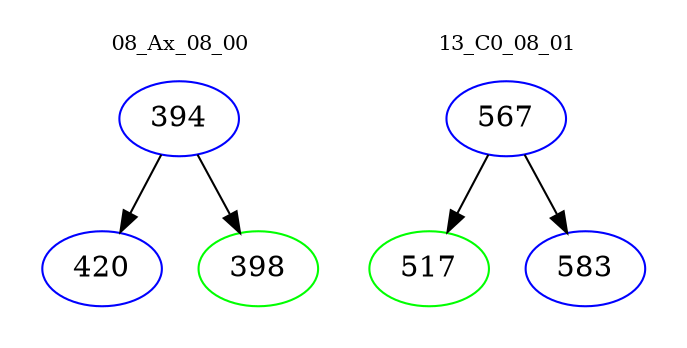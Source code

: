 digraph{
subgraph cluster_0 {
color = white
label = "08_Ax_08_00";
fontsize=10;
T0_394 [label="394", color="blue"]
T0_394 -> T0_420 [color="black"]
T0_420 [label="420", color="blue"]
T0_394 -> T0_398 [color="black"]
T0_398 [label="398", color="green"]
}
subgraph cluster_1 {
color = white
label = "13_C0_08_01";
fontsize=10;
T1_567 [label="567", color="blue"]
T1_567 -> T1_517 [color="black"]
T1_517 [label="517", color="green"]
T1_567 -> T1_583 [color="black"]
T1_583 [label="583", color="blue"]
}
}
